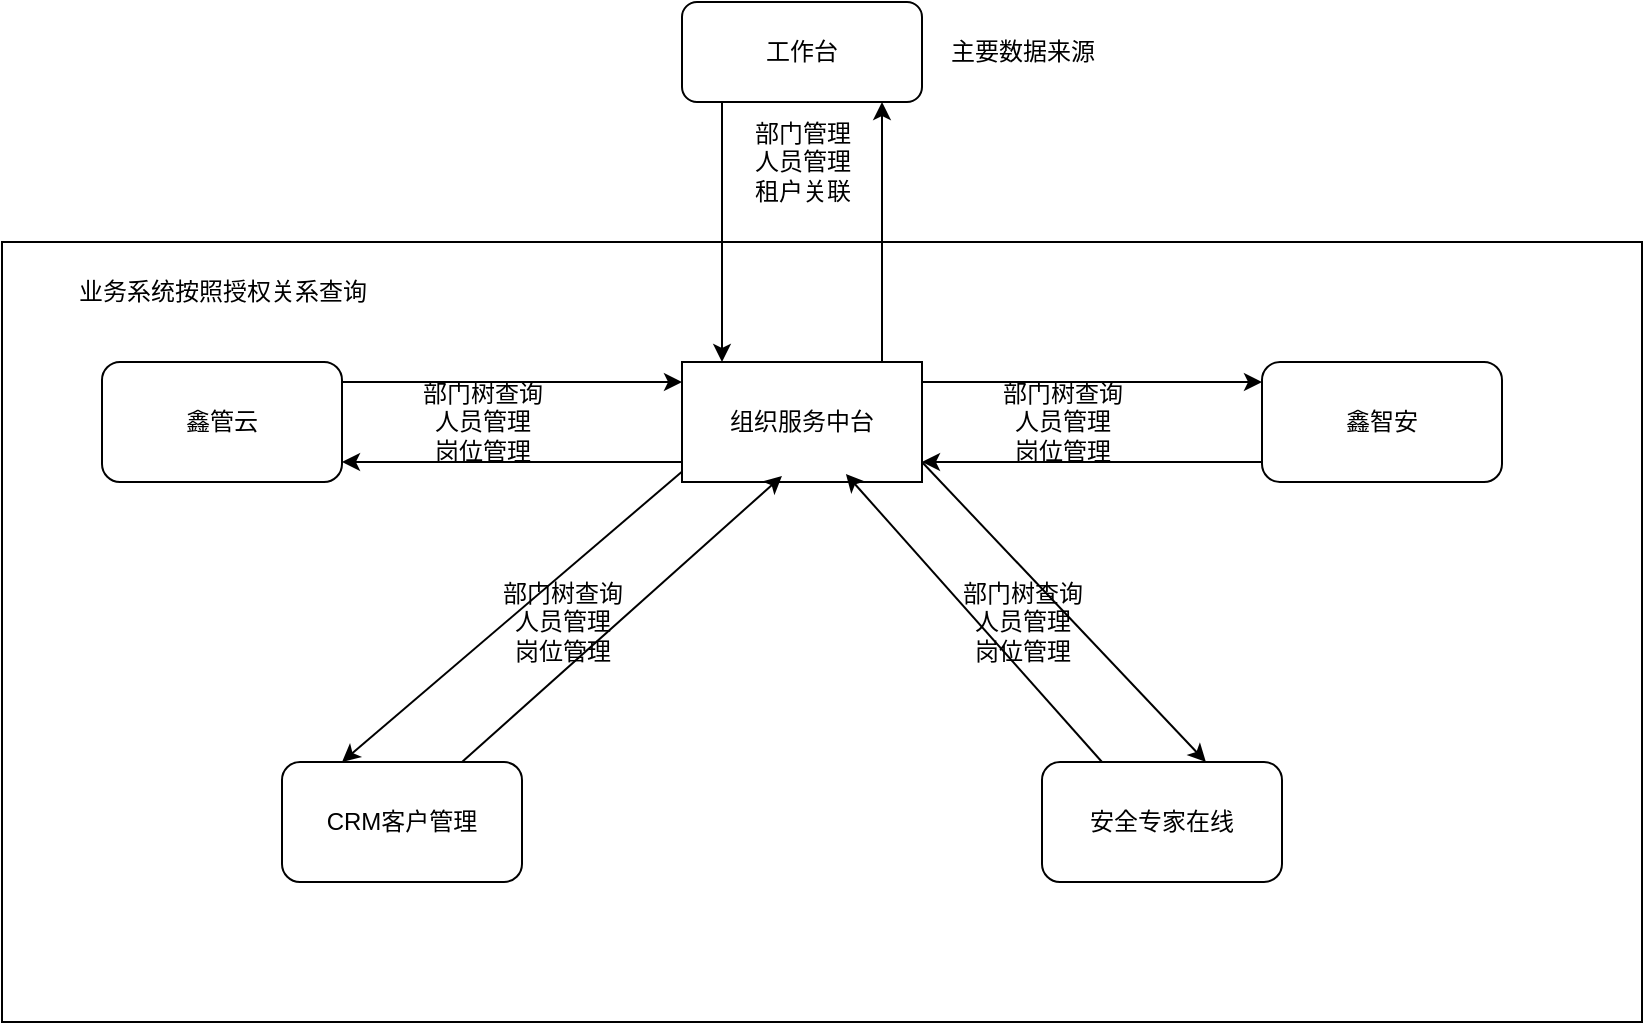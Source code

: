 <mxfile version="24.7.7">
  <diagram name="第 1 页" id="NAEsRscx6vSHz3S3RPiy">
    <mxGraphModel dx="1382" dy="761" grid="1" gridSize="10" guides="1" tooltips="1" connect="1" arrows="1" fold="1" page="1" pageScale="1" pageWidth="827" pageHeight="1169" math="0" shadow="0">
      <root>
        <mxCell id="0" />
        <mxCell id="1" parent="0" />
        <mxCell id="F1WXtg5m4FNgR1G5QYFV-26" value="" style="rounded=0;whiteSpace=wrap;html=1;" vertex="1" parent="1">
          <mxGeometry x="10" y="360" width="820" height="390" as="geometry" />
        </mxCell>
        <mxCell id="F1WXtg5m4FNgR1G5QYFV-5" style="edgeStyle=orthogonalEdgeStyle;rounded=0;orthogonalLoop=1;jettySize=auto;html=1;entryX=0.75;entryY=1;entryDx=0;entryDy=0;exitX=0.75;exitY=0;exitDx=0;exitDy=0;" edge="1" parent="1">
          <mxGeometry relative="1" as="geometry">
            <mxPoint x="450" y="420" as="sourcePoint" />
            <mxPoint x="450" y="290" as="targetPoint" />
            <Array as="points">
              <mxPoint x="450" y="360" />
              <mxPoint x="450" y="360" />
            </Array>
          </mxGeometry>
        </mxCell>
        <mxCell id="F1WXtg5m4FNgR1G5QYFV-9" style="edgeStyle=orthogonalEdgeStyle;rounded=0;orthogonalLoop=1;jettySize=auto;html=1;" edge="1" parent="1" source="F1WXtg5m4FNgR1G5QYFV-1" target="F1WXtg5m4FNgR1G5QYFV-8">
          <mxGeometry relative="1" as="geometry">
            <Array as="points">
              <mxPoint x="560" y="430" />
              <mxPoint x="560" y="430" />
            </Array>
          </mxGeometry>
        </mxCell>
        <mxCell id="F1WXtg5m4FNgR1G5QYFV-15" style="edgeStyle=orthogonalEdgeStyle;rounded=0;orthogonalLoop=1;jettySize=auto;html=1;entryX=1;entryY=0.5;entryDx=0;entryDy=0;" edge="1" parent="1">
          <mxGeometry relative="1" as="geometry">
            <mxPoint x="350" y="470" as="sourcePoint" />
            <mxPoint x="180" y="470" as="targetPoint" />
          </mxGeometry>
        </mxCell>
        <mxCell id="F1WXtg5m4FNgR1G5QYFV-18" style="rounded=0;orthogonalLoop=1;jettySize=auto;html=1;exitX=0.008;exitY=0.9;exitDx=0;exitDy=0;entryX=0.25;entryY=0;entryDx=0;entryDy=0;exitPerimeter=0;" edge="1" parent="1" source="F1WXtg5m4FNgR1G5QYFV-1" target="F1WXtg5m4FNgR1G5QYFV-17">
          <mxGeometry relative="1" as="geometry" />
        </mxCell>
        <mxCell id="F1WXtg5m4FNgR1G5QYFV-23" style="rounded=0;orthogonalLoop=1;jettySize=auto;html=1;entryX=0.683;entryY=0;entryDx=0;entryDy=0;entryPerimeter=0;" edge="1" parent="1" target="F1WXtg5m4FNgR1G5QYFV-21">
          <mxGeometry relative="1" as="geometry">
            <mxPoint x="470" y="470" as="sourcePoint" />
          </mxGeometry>
        </mxCell>
        <mxCell id="F1WXtg5m4FNgR1G5QYFV-1" value="组织服务中台" style="rounded=0;whiteSpace=wrap;html=1;" vertex="1" parent="1">
          <mxGeometry x="350" y="420" width="120" height="60" as="geometry" />
        </mxCell>
        <mxCell id="F1WXtg5m4FNgR1G5QYFV-3" style="edgeStyle=orthogonalEdgeStyle;rounded=0;orthogonalLoop=1;jettySize=auto;html=1;" edge="1" parent="1" source="F1WXtg5m4FNgR1G5QYFV-2" target="F1WXtg5m4FNgR1G5QYFV-1">
          <mxGeometry relative="1" as="geometry">
            <Array as="points">
              <mxPoint x="370" y="340" />
              <mxPoint x="370" y="340" />
            </Array>
          </mxGeometry>
        </mxCell>
        <mxCell id="F1WXtg5m4FNgR1G5QYFV-2" value="工作台" style="rounded=1;whiteSpace=wrap;html=1;" vertex="1" parent="1">
          <mxGeometry x="350" y="240" width="120" height="50" as="geometry" />
        </mxCell>
        <mxCell id="F1WXtg5m4FNgR1G5QYFV-6" value="部门管理&lt;div&gt;人员管理&lt;/div&gt;&lt;div&gt;租户关联&lt;/div&gt;" style="text;html=1;align=center;verticalAlign=middle;resizable=0;points=[];autosize=1;strokeColor=none;fillColor=none;" vertex="1" parent="1">
          <mxGeometry x="375" y="290" width="70" height="60" as="geometry" />
        </mxCell>
        <mxCell id="F1WXtg5m4FNgR1G5QYFV-10" style="edgeStyle=orthogonalEdgeStyle;rounded=0;orthogonalLoop=1;jettySize=auto;html=1;entryX=1;entryY=0.5;entryDx=0;entryDy=0;" edge="1" parent="1">
          <mxGeometry relative="1" as="geometry">
            <mxPoint x="640" y="470" as="sourcePoint" />
            <mxPoint x="470" y="470" as="targetPoint" />
          </mxGeometry>
        </mxCell>
        <mxCell id="F1WXtg5m4FNgR1G5QYFV-8" value="鑫智安" style="rounded=1;whiteSpace=wrap;html=1;" vertex="1" parent="1">
          <mxGeometry x="640" y="420" width="120" height="60" as="geometry" />
        </mxCell>
        <mxCell id="F1WXtg5m4FNgR1G5QYFV-11" value="部门树查询&lt;div&gt;人员管理&lt;/div&gt;&lt;div&gt;岗位管理&lt;/div&gt;" style="text;html=1;align=center;verticalAlign=middle;resizable=0;points=[];autosize=1;strokeColor=none;fillColor=none;" vertex="1" parent="1">
          <mxGeometry x="500" y="420" width="80" height="60" as="geometry" />
        </mxCell>
        <mxCell id="F1WXtg5m4FNgR1G5QYFV-14" style="edgeStyle=orthogonalEdgeStyle;rounded=0;orthogonalLoop=1;jettySize=auto;html=1;entryX=0;entryY=0.5;entryDx=0;entryDy=0;" edge="1" parent="1">
          <mxGeometry relative="1" as="geometry">
            <mxPoint x="180" y="430" as="sourcePoint" />
            <mxPoint x="350" y="430" as="targetPoint" />
          </mxGeometry>
        </mxCell>
        <mxCell id="F1WXtg5m4FNgR1G5QYFV-13" value="鑫管云" style="rounded=1;whiteSpace=wrap;html=1;" vertex="1" parent="1">
          <mxGeometry x="60" y="420" width="120" height="60" as="geometry" />
        </mxCell>
        <mxCell id="F1WXtg5m4FNgR1G5QYFV-16" value="部门树查询&lt;div&gt;人员管理&lt;/div&gt;&lt;div&gt;岗位管理&lt;/div&gt;" style="text;html=1;align=center;verticalAlign=middle;resizable=0;points=[];autosize=1;strokeColor=none;fillColor=none;" vertex="1" parent="1">
          <mxGeometry x="210" y="420" width="80" height="60" as="geometry" />
        </mxCell>
        <mxCell id="F1WXtg5m4FNgR1G5QYFV-17" value="CRM客户管理" style="rounded=1;whiteSpace=wrap;html=1;" vertex="1" parent="1">
          <mxGeometry x="150" y="620" width="120" height="60" as="geometry" />
        </mxCell>
        <mxCell id="F1WXtg5m4FNgR1G5QYFV-19" style="rounded=0;orthogonalLoop=1;jettySize=auto;html=1;exitX=0.75;exitY=0;exitDx=0;exitDy=0;" edge="1" parent="1" source="F1WXtg5m4FNgR1G5QYFV-17">
          <mxGeometry relative="1" as="geometry">
            <mxPoint x="400" y="477" as="targetPoint" />
          </mxGeometry>
        </mxCell>
        <mxCell id="F1WXtg5m4FNgR1G5QYFV-20" value="部门树查询&lt;div&gt;人员管理&lt;/div&gt;&lt;div&gt;岗位管理&lt;/div&gt;" style="text;html=1;align=center;verticalAlign=middle;resizable=0;points=[];autosize=1;strokeColor=none;fillColor=none;" vertex="1" parent="1">
          <mxGeometry x="250" y="520" width="80" height="60" as="geometry" />
        </mxCell>
        <mxCell id="F1WXtg5m4FNgR1G5QYFV-22" style="rounded=0;orthogonalLoop=1;jettySize=auto;html=1;exitX=0.25;exitY=0;exitDx=0;exitDy=0;entryX=0.683;entryY=0.933;entryDx=0;entryDy=0;entryPerimeter=0;" edge="1" parent="1" source="F1WXtg5m4FNgR1G5QYFV-21" target="F1WXtg5m4FNgR1G5QYFV-1">
          <mxGeometry relative="1" as="geometry" />
        </mxCell>
        <mxCell id="F1WXtg5m4FNgR1G5QYFV-21" value="安全专家在线" style="rounded=1;whiteSpace=wrap;html=1;" vertex="1" parent="1">
          <mxGeometry x="530" y="620" width="120" height="60" as="geometry" />
        </mxCell>
        <mxCell id="F1WXtg5m4FNgR1G5QYFV-24" value="部门树查询&lt;div&gt;人员管理&lt;/div&gt;&lt;div&gt;岗位管理&lt;/div&gt;" style="text;html=1;align=center;verticalAlign=middle;resizable=0;points=[];autosize=1;strokeColor=none;fillColor=none;" vertex="1" parent="1">
          <mxGeometry x="480" y="520" width="80" height="60" as="geometry" />
        </mxCell>
        <mxCell id="F1WXtg5m4FNgR1G5QYFV-25" value="主要数据来源" style="text;html=1;align=center;verticalAlign=middle;resizable=0;points=[];autosize=1;strokeColor=none;fillColor=none;" vertex="1" parent="1">
          <mxGeometry x="470" y="250" width="100" height="30" as="geometry" />
        </mxCell>
        <mxCell id="F1WXtg5m4FNgR1G5QYFV-27" value="业务系统按照授权关系查询" style="text;html=1;align=center;verticalAlign=middle;resizable=0;points=[];autosize=1;strokeColor=none;fillColor=none;" vertex="1" parent="1">
          <mxGeometry x="35" y="370" width="170" height="30" as="geometry" />
        </mxCell>
      </root>
    </mxGraphModel>
  </diagram>
</mxfile>
